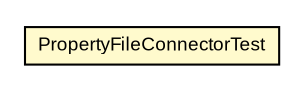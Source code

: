 #!/usr/local/bin/dot
#
# Class diagram 
# Generated by UMLGraph version R5_6-24-gf6e263 (http://www.umlgraph.org/)
#

digraph G {
	edge [fontname="arial",fontsize=10,labelfontname="arial",labelfontsize=10];
	node [fontname="arial",fontsize=10,shape=plaintext];
	nodesep=0.25;
	ranksep=0.5;
	// org.settings4j.connector.PropertyFileConnectorTest
	c1309 [label=<<table title="org.settings4j.connector.PropertyFileConnectorTest" border="0" cellborder="1" cellspacing="0" cellpadding="2" port="p" bgcolor="lemonChiffon" href="./PropertyFileConnectorTest.html">
		<tr><td><table border="0" cellspacing="0" cellpadding="1">
<tr><td align="center" balign="center"> PropertyFileConnectorTest </td></tr>
		</table></td></tr>
		</table>>, URL="./PropertyFileConnectorTest.html", fontname="arial", fontcolor="black", fontsize=9.0];
}

